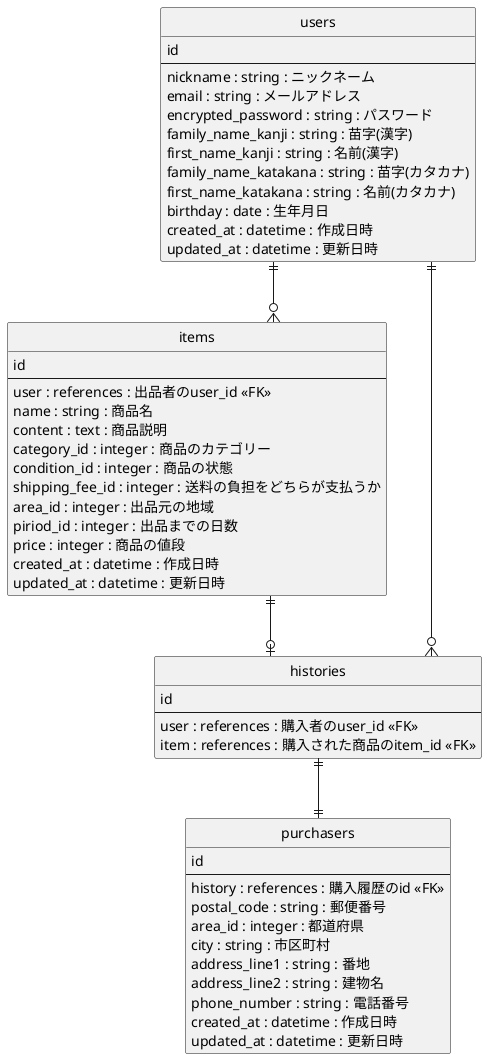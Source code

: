 @startuml furima
' hide the spot
hide circle

' avoid problems with angled crows feet
skinparam linetype ortho

entity "items" as items {
  id
  --
  user : references : 出品者のuser_id <<FK>>
  name : string : 商品名
  content : text : 商品説明
  category_id : integer : 商品のカテゴリー
  condition_id : integer : 商品の状態
  shipping_fee_id : integer : 送料の負担をどちらが支払うか
  area_id : integer : 出品元の地域
  piriod_id : integer : 出品までの日数
  price : integer : 商品の値段
  created_at : datetime : 作成日時
  updated_at : datetime : 更新日時
}

entity "users" as users {
  id
  --
  nickname : string : ニックネーム
  email : string : メールアドレス
  encrypted_password : string : パスワード
  family_name_kanji : string : 苗字(漢字)
  first_name_kanji : string : 名前(漢字)
  family_name_katakana : string : 苗字(カタカナ)
  first_name_katakana : string : 名前(カタカナ)
  birthday : date : 生年月日
  created_at : datetime : 作成日時
  updated_at : datetime : 更新日時
}

entity "purchasers" as purchasers {
  id
  --
  history : references : 購入履歴のid <<FK>>
  postal_code : string : 郵便番号
  area_id : integer : 都道府県
  city : string : 市区町村
  address_line1 : string : 番地
  address_line2 : string : 建物名
  phone_number : string : 電話番号 
  created_at : datetime : 作成日時
  updated_at : datetime : 更新日時
}

entity "histories" as histories {
  id
  --
  user : references : 購入者のuser_id <<FK>>
  item : references : 購入された商品のitem_id <<FK>>
}


users ||--o{ items
users ||--o{ histories
items ||--o| histories
histories ||--|| purchasers

@enduml